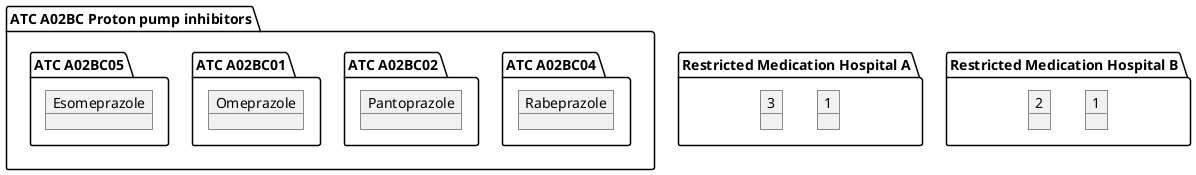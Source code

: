 @startuml


package "ATC A02BC Proton pump inhibitors"
 {

package "ATC A02BC04"  {
object Rabeprazole

}
package "ATC A02BC02"  {
object Pantoprazole

}
package "ATC A02BC01"  {
object Omeprazole

}
package "ATC A02BC05"  {
object Esomeprazole

}
}

package "Restricted Medication Hospital A"{
    object 1
    object 3
}

package "Restricted Medication Hospital B"{
    object "1" as 1b
    object 2
}

@enduml